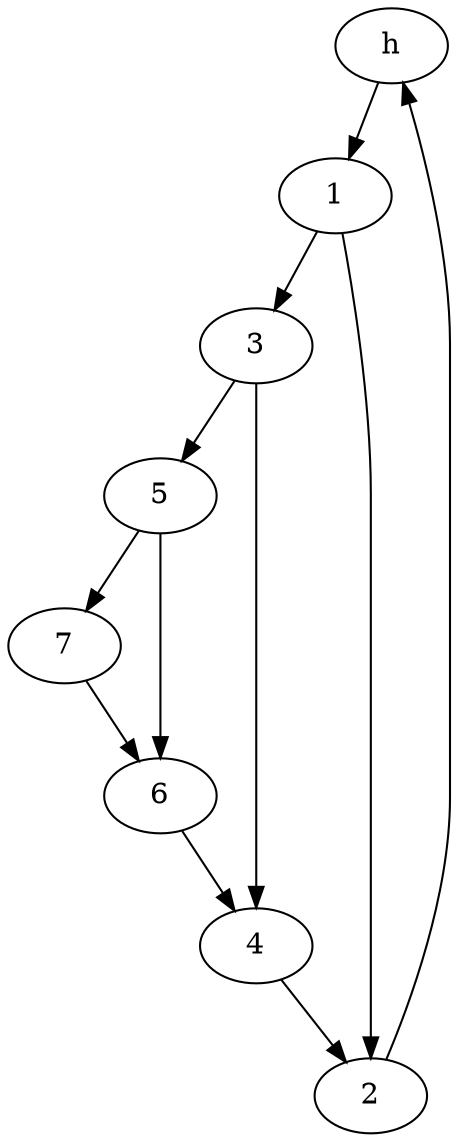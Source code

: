 strict digraph correlator {
	graph [name=correlator];
	h	 [component_delay=0];
	1	 [component_delay=3];
    3	 [component_delay=3];
	5	 [component_delay=3];
	7	 [component_delay=3];
	2	 [component_delay=7];
	4	 [component_delay=7];
	6	 [component_delay=7];

	h -> 1	 [wire_delay=1];
	1 -> 3	 [wire_delay=1];
	1 -> 2	 [wire_delay=0];
	2 -> h	 [wire_delay=0];
	3 -> 5	 [wire_delay=1];
	3 -> 4	 [wire_delay=0];
	4 -> 2	 [wire_delay=0];
    5 -> 7	 [wire_delay=1];
	5 -> 6	 [wire_delay=0];
	6 -> 4	 [wire_delay=0];
	7 -> 6	 [wire_delay=0];
}
